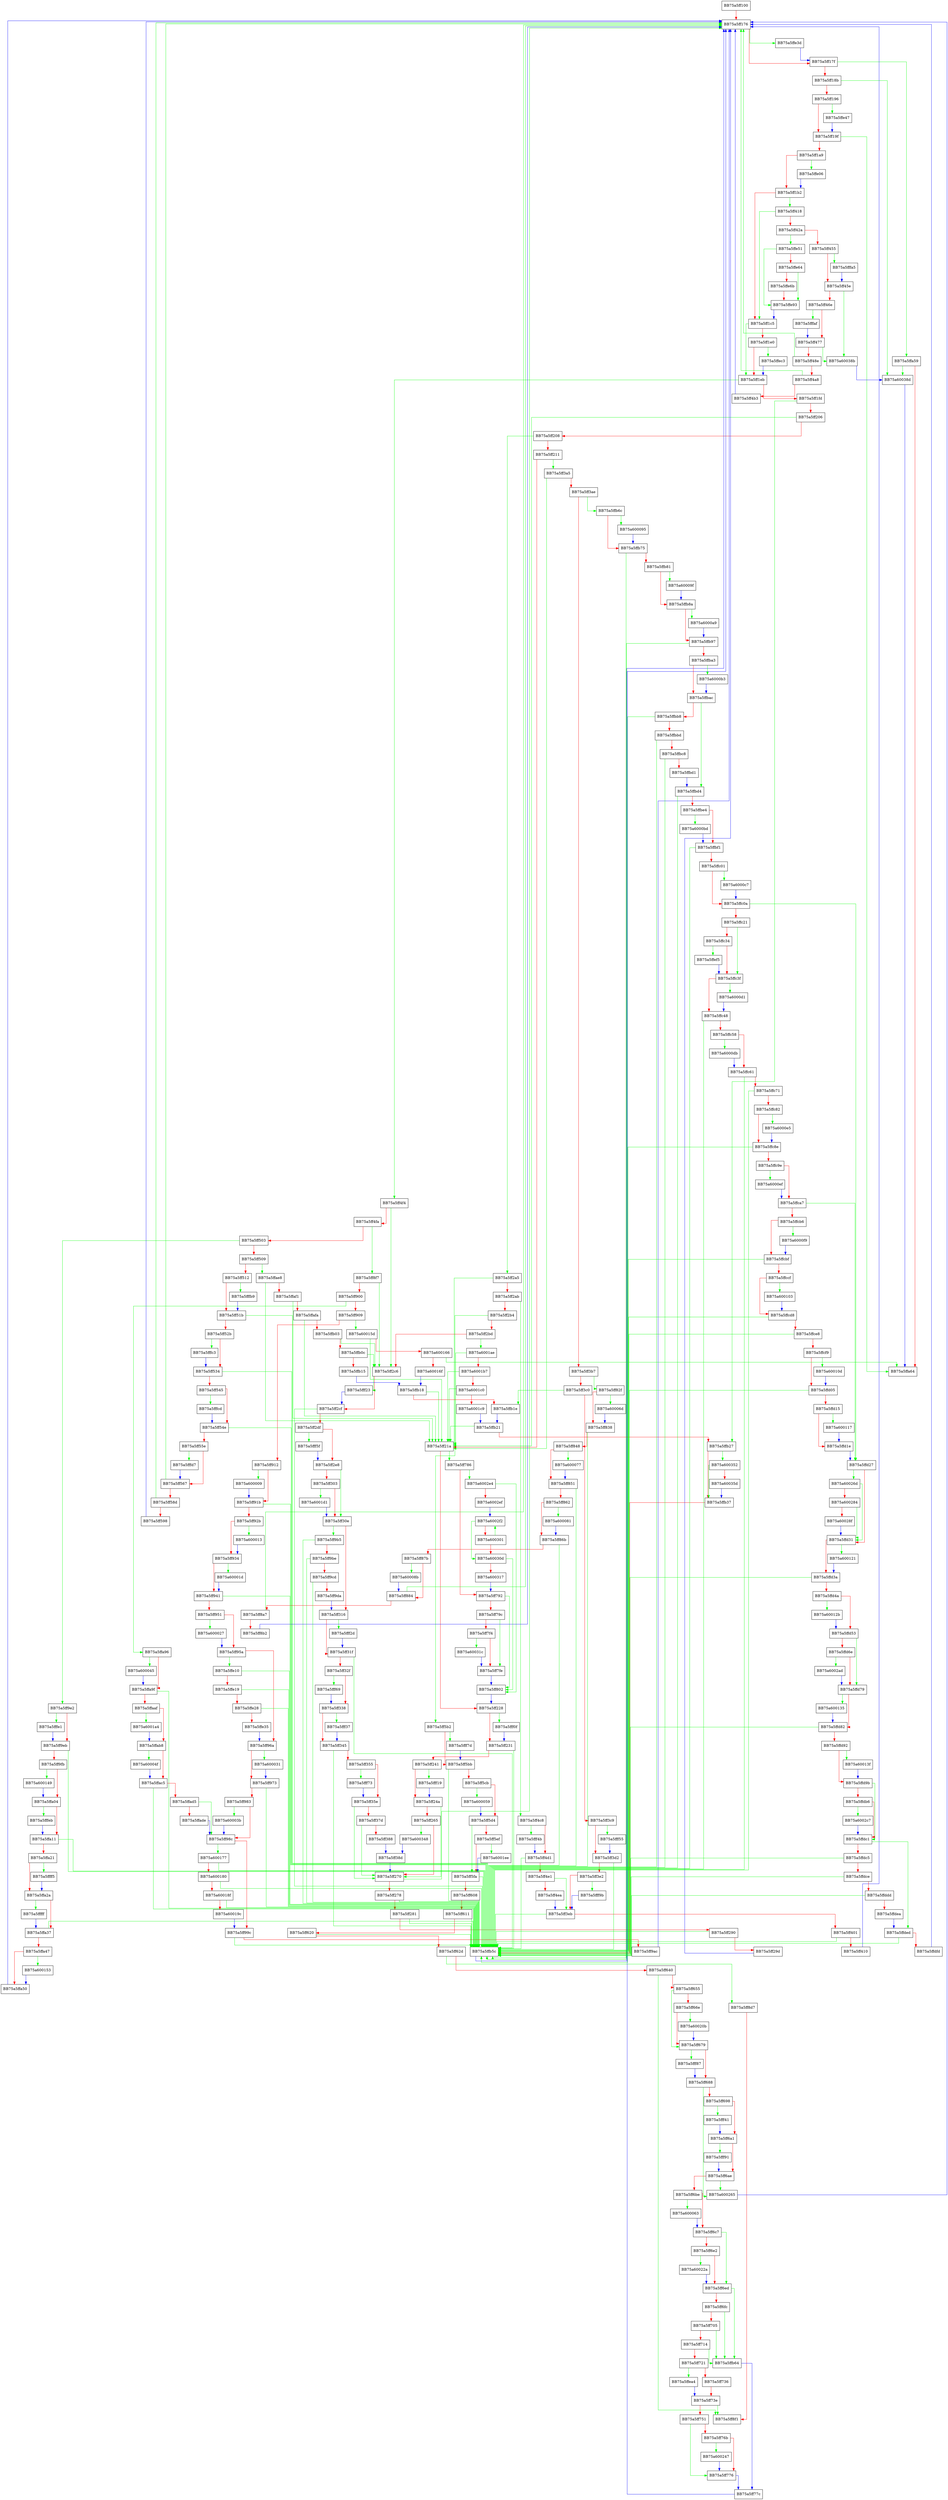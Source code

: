 digraph O97dirparser {
  node [shape="box"];
  graph [splines=ortho];
  BB75a5ff100 -> BB75a5ff176 [color="red"];
  BB75a5ff176 -> BB75a5ffe3d [color="green"];
  BB75a5ff176 -> BB75a5ff17f [color="red"];
  BB75a5ff17f -> BB75a5ffa59 [color="green"];
  BB75a5ff17f -> BB75a5ff18b [color="red"];
  BB75a5ff18b -> BB75a60038d [color="green"];
  BB75a5ff18b -> BB75a5ff196 [color="red"];
  BB75a5ff196 -> BB75a5ffe47 [color="green"];
  BB75a5ff196 -> BB75a5ff19f [color="red"];
  BB75a5ff19f -> BB75a5ffa64 [color="green"];
  BB75a5ff19f -> BB75a5ff1a9 [color="red"];
  BB75a5ff1a9 -> BB75a5ffe06 [color="green"];
  BB75a5ff1a9 -> BB75a5ff1b2 [color="red"];
  BB75a5ff1b2 -> BB75a5ff418 [color="green"];
  BB75a5ff1b2 -> BB75a5ff1c5 [color="red"];
  BB75a5ff1c5 -> BB75a5ff1eb [color="green"];
  BB75a5ff1c5 -> BB75a5ff1e0 [color="red"];
  BB75a5ff1e0 -> BB75a5ffec3 [color="green"];
  BB75a5ff1e0 -> BB75a5ff1eb [color="red"];
  BB75a5ff1eb -> BB75a5ff4f4 [color="green"];
  BB75a5ff1eb -> BB75a5ff1fd [color="red"];
  BB75a5ff1fd -> BB75a5ffb27 [color="green"];
  BB75a5ff1fd -> BB75a5ff206 [color="red"];
  BB75a5ff206 -> BB75a5ff21a [color="green"];
  BB75a5ff206 -> BB75a5ff208 [color="red"];
  BB75a5ff208 -> BB75a5ff2a5 [color="green"];
  BB75a5ff208 -> BB75a5ff211 [color="red"];
  BB75a5ff211 -> BB75a5ff3a5 [color="green"];
  BB75a5ff211 -> BB75a5ff21a [color="red"];
  BB75a5ff21a -> BB75a5ff786 [color="green"];
  BB75a5ff21a -> BB75a5ff228 [color="red"];
  BB75a5ff228 -> BB75a5fff0f [color="green"];
  BB75a5ff228 -> BB75a5ff231 [color="red"];
  BB75a5ff231 -> BB75a5ffb5c [color="green"];
  BB75a5ff231 -> BB75a5ff241 [color="red"];
  BB75a5ff241 -> BB75a5fff19 [color="green"];
  BB75a5ff241 -> BB75a5ff24a [color="red"];
  BB75a5ff24a -> BB75a5ff270 [color="green"];
  BB75a5ff24a -> BB75a5ff265 [color="red"];
  BB75a5ff265 -> BB75a600348 [color="green"];
  BB75a5ff265 -> BB75a5ff270 [color="red"];
  BB75a5ff270 -> BB75a5ff176 [color="green"];
  BB75a5ff270 -> BB75a5ff278 [color="red"];
  BB75a5ff278 -> BB75a5ffb5c [color="green"];
  BB75a5ff278 -> BB75a5ff281 [color="red"];
  BB75a5ff281 -> BB75a5ffb5c [color="green"];
  BB75a5ff281 -> BB75a5ff290 [color="red"];
  BB75a5ff290 -> BB75a5ffb5c [color="green"];
  BB75a5ff290 -> BB75a5ff29d [color="red"];
  BB75a5ff29d -> BB75a5ff176 [color="blue"];
  BB75a5ff2a5 -> BB75a5ff21a [color="green"];
  BB75a5ff2a5 -> BB75a5ff2ab [color="red"];
  BB75a5ff2ab -> BB75a5ff4c8 [color="green"];
  BB75a5ff2ab -> BB75a5ff2b4 [color="red"];
  BB75a5ff2b4 -> BB75a5ff5b2 [color="green"];
  BB75a5ff2b4 -> BB75a5ff2bd [color="red"];
  BB75a5ff2bd -> BB75a6001ae [color="green"];
  BB75a5ff2bd -> BB75a5ff2c6 [color="red"];
  BB75a5ff2c6 -> BB75a5fff23 [color="green"];
  BB75a5ff2c6 -> BB75a5ff2cf [color="red"];
  BB75a5ff2cf -> BB75a5ffb5c [color="green"];
  BB75a5ff2cf -> BB75a5ff2df [color="red"];
  BB75a5ff2df -> BB75a5fff5f [color="green"];
  BB75a5ff2df -> BB75a5ff2e8 [color="red"];
  BB75a5ff2e8 -> BB75a5ff30e [color="green"];
  BB75a5ff2e8 -> BB75a5ff303 [color="red"];
  BB75a5ff303 -> BB75a6001d1 [color="green"];
  BB75a5ff303 -> BB75a5ff30e [color="red"];
  BB75a5ff30e -> BB75a5ff9b5 [color="green"];
  BB75a5ff30e -> BB75a5ff316 [color="red"];
  BB75a5ff316 -> BB75a5fff2d [color="green"];
  BB75a5ff316 -> BB75a5ff31f [color="red"];
  BB75a5ff31f -> BB75a5ffb5c [color="green"];
  BB75a5ff31f -> BB75a5ff32f [color="red"];
  BB75a5ff32f -> BB75a5fff69 [color="green"];
  BB75a5ff32f -> BB75a5ff338 [color="red"];
  BB75a5ff338 -> BB75a5fff37 [color="green"];
  BB75a5ff338 -> BB75a5ff345 [color="red"];
  BB75a5ff345 -> BB75a5ffb5c [color="green"];
  BB75a5ff345 -> BB75a5ff355 [color="red"];
  BB75a5ff355 -> BB75a5fff73 [color="green"];
  BB75a5ff355 -> BB75a5ff35e [color="red"];
  BB75a5ff35e -> BB75a5ff270 [color="green"];
  BB75a5ff35e -> BB75a5ff37d [color="red"];
  BB75a5ff37d -> BB75a5ff270 [color="green"];
  BB75a5ff37d -> BB75a5ff388 [color="red"];
  BB75a5ff388 -> BB75a5ff38d [color="blue"];
  BB75a5ff38d -> BB75a5ff270 [color="blue"];
  BB75a5ff3a5 -> BB75a5ff21a [color="green"];
  BB75a5ff3a5 -> BB75a5ff3ae [color="red"];
  BB75a5ff3ae -> BB75a5ffb6c [color="green"];
  BB75a5ff3ae -> BB75a5ff3b7 [color="red"];
  BB75a5ff3b7 -> BB75a5ff82f [color="green"];
  BB75a5ff3b7 -> BB75a5ff3c0 [color="red"];
  BB75a5ff3c0 -> BB75a5ffb1e [color="green"];
  BB75a5ff3c0 -> BB75a5ff3c9 [color="red"];
  BB75a5ff3c9 -> BB75a5fff55 [color="green"];
  BB75a5ff3c9 -> BB75a5ff3d2 [color="red"];
  BB75a5ff3d2 -> BB75a5ffb5c [color="green"];
  BB75a5ff3d2 -> BB75a5ff3e2 [color="red"];
  BB75a5ff3e2 -> BB75a5fff9b [color="green"];
  BB75a5ff3e2 -> BB75a5ff3eb [color="red"];
  BB75a5ff3eb -> BB75a5ffb5c [color="green"];
  BB75a5ff3eb -> BB75a5ff401 [color="red"];
  BB75a5ff401 -> BB75a5ffb5c [color="green"];
  BB75a5ff401 -> BB75a5ff410 [color="red"];
  BB75a5ff410 -> BB75a5ff176 [color="blue"];
  BB75a5ff418 -> BB75a5ff1c5 [color="green"];
  BB75a5ff418 -> BB75a5ff42a [color="red"];
  BB75a5ff42a -> BB75a5ffe51 [color="green"];
  BB75a5ff42a -> BB75a5ff455 [color="red"];
  BB75a5ff455 -> BB75a5fffa5 [color="green"];
  BB75a5ff455 -> BB75a5ff45e [color="red"];
  BB75a5ff45e -> BB75a60038b [color="green"];
  BB75a5ff45e -> BB75a5ff46e [color="red"];
  BB75a5ff46e -> BB75a5fffaf [color="green"];
  BB75a5ff46e -> BB75a5ff477 [color="red"];
  BB75a5ff477 -> BB75a60038b [color="green"];
  BB75a5ff477 -> BB75a5ff48e [color="red"];
  BB75a5ff48e -> BB75a5ff176 [color="green"];
  BB75a5ff48e -> BB75a5ff4a8 [color="red"];
  BB75a5ff4a8 -> BB75a5ff176 [color="green"];
  BB75a5ff4a8 -> BB75a5ff4b3 [color="red"];
  BB75a5ff4b3 -> BB75a5ff176 [color="blue"];
  BB75a5ff4c8 -> BB75a5fff4b [color="green"];
  BB75a5ff4c8 -> BB75a5ff4d1 [color="red"];
  BB75a5ff4d1 -> BB75a5ffb5c [color="green"];
  BB75a5ff4d1 -> BB75a5ff4e1 [color="red"];
  BB75a5ff4e1 -> BB75a5ff3eb [color="green"];
  BB75a5ff4e1 -> BB75a5ff4ea [color="red"];
  BB75a5ff4ea -> BB75a5ff3eb [color="blue"];
  BB75a5ff4f4 -> BB75a5ff2c6 [color="green"];
  BB75a5ff4f4 -> BB75a5ff4fa [color="red"];
  BB75a5ff4fa -> BB75a5ff8f7 [color="green"];
  BB75a5ff4fa -> BB75a5ff503 [color="red"];
  BB75a5ff503 -> BB75a5ff9e2 [color="green"];
  BB75a5ff503 -> BB75a5ff509 [color="red"];
  BB75a5ff509 -> BB75a5ffae8 [color="green"];
  BB75a5ff509 -> BB75a5ff512 [color="red"];
  BB75a5ff512 -> BB75a5fffb9 [color="green"];
  BB75a5ff512 -> BB75a5ff51b [color="red"];
  BB75a5ff51b -> BB75a5ffb5c [color="green"];
  BB75a5ff51b -> BB75a5ff52b [color="red"];
  BB75a5ff52b -> BB75a5fffc3 [color="green"];
  BB75a5ff52b -> BB75a5ff534 [color="red"];
  BB75a5ff534 -> BB75a5ffb5c [color="green"];
  BB75a5ff534 -> BB75a5ff545 [color="red"];
  BB75a5ff545 -> BB75a5fffcd [color="green"];
  BB75a5ff545 -> BB75a5ff54e [color="red"];
  BB75a5ff54e -> BB75a5ffb5c [color="green"];
  BB75a5ff54e -> BB75a5ff55e [color="red"];
  BB75a5ff55e -> BB75a5fffd7 [color="green"];
  BB75a5ff55e -> BB75a5ff567 [color="red"];
  BB75a5ff567 -> BB75a5ff176 [color="green"];
  BB75a5ff567 -> BB75a5ff58d [color="red"];
  BB75a5ff58d -> BB75a5ff176 [color="green"];
  BB75a5ff58d -> BB75a5ff598 [color="red"];
  BB75a5ff598 -> BB75a5ff176 [color="blue"];
  BB75a5ff5b2 -> BB75a5fff7d [color="green"];
  BB75a5ff5b2 -> BB75a5ff5bb [color="red"];
  BB75a5ff5bb -> BB75a5ffb5c [color="green"];
  BB75a5ff5bb -> BB75a5ff5cb [color="red"];
  BB75a5ff5cb -> BB75a600059 [color="green"];
  BB75a5ff5cb -> BB75a5ff5d4 [color="red"];
  BB75a5ff5d4 -> BB75a5ff5fa [color="green"];
  BB75a5ff5d4 -> BB75a5ff5ef [color="red"];
  BB75a5ff5ef -> BB75a6001ee [color="green"];
  BB75a5ff5ef -> BB75a5ff5fa [color="red"];
  BB75a5ff5fa -> BB75a5ffb5c [color="green"];
  BB75a5ff5fa -> BB75a5ff608 [color="red"];
  BB75a5ff608 -> BB75a5ffb5c [color="green"];
  BB75a5ff608 -> BB75a5ff611 [color="red"];
  BB75a5ff611 -> BB75a5ffb5c [color="green"];
  BB75a5ff611 -> BB75a5ff620 [color="red"];
  BB75a5ff620 -> BB75a5ffb5c [color="green"];
  BB75a5ff620 -> BB75a5ff62d [color="red"];
  BB75a5ff62d -> BB75a5ff8d7 [color="green"];
  BB75a5ff62d -> BB75a5ff640 [color="red"];
  BB75a5ff640 -> BB75a5ff8f1 [color="green"];
  BB75a5ff640 -> BB75a5ff655 [color="red"];
  BB75a5ff655 -> BB75a5ff679 [color="green"];
  BB75a5ff655 -> BB75a5ff66e [color="red"];
  BB75a5ff66e -> BB75a60020b [color="green"];
  BB75a5ff66e -> BB75a5ff679 [color="red"];
  BB75a5ff679 -> BB75a5fff87 [color="green"];
  BB75a5ff679 -> BB75a5ff688 [color="red"];
  BB75a5ff688 -> BB75a600265 [color="green"];
  BB75a5ff688 -> BB75a5ff698 [color="red"];
  BB75a5ff698 -> BB75a5fff41 [color="green"];
  BB75a5ff698 -> BB75a5ff6a1 [color="red"];
  BB75a5ff6a1 -> BB75a5fff91 [color="green"];
  BB75a5ff6a1 -> BB75a5ff6ae [color="red"];
  BB75a5ff6ae -> BB75a600265 [color="green"];
  BB75a5ff6ae -> BB75a5ff6be [color="red"];
  BB75a5ff6be -> BB75a600063 [color="green"];
  BB75a5ff6be -> BB75a5ff6c7 [color="red"];
  BB75a5ff6c7 -> BB75a5ff6ed [color="green"];
  BB75a5ff6c7 -> BB75a5ff6e2 [color="red"];
  BB75a5ff6e2 -> BB75a60022a [color="green"];
  BB75a5ff6e2 -> BB75a5ff6ed [color="red"];
  BB75a5ff6ed -> BB75a5ffb64 [color="green"];
  BB75a5ff6ed -> BB75a5ff6fc [color="red"];
  BB75a5ff6fc -> BB75a5ffb64 [color="green"];
  BB75a5ff6fc -> BB75a5ff705 [color="red"];
  BB75a5ff705 -> BB75a5ffb64 [color="green"];
  BB75a5ff705 -> BB75a5ff714 [color="red"];
  BB75a5ff714 -> BB75a5ffb64 [color="green"];
  BB75a5ff714 -> BB75a5ff721 [color="red"];
  BB75a5ff721 -> BB75a5ffea4 [color="green"];
  BB75a5ff721 -> BB75a5ff736 [color="red"];
  BB75a5ff736 -> BB75a5ff73e [color="red"];
  BB75a5ff73e -> BB75a5ff8f1 [color="green"];
  BB75a5ff73e -> BB75a5ff751 [color="red"];
  BB75a5ff751 -> BB75a5ff776 [color="green"];
  BB75a5ff751 -> BB75a5ff76b [color="red"];
  BB75a5ff76b -> BB75a600247 [color="green"];
  BB75a5ff76b -> BB75a5ff776 [color="red"];
  BB75a5ff776 -> BB75a5ff77c [color="blue"];
  BB75a5ff77c -> BB75a5ff176 [color="blue"];
  BB75a5ff786 -> BB75a6002e4 [color="green"];
  BB75a5ff786 -> BB75a5ff792 [color="red"];
  BB75a5ff792 -> BB75a5ff802 [color="green"];
  BB75a5ff792 -> BB75a5ff79c [color="red"];
  BB75a5ff79c -> BB75a5ff7fe [color="green"];
  BB75a5ff79c -> BB75a5ff7f4 [color="red"];
  BB75a5ff7f4 -> BB75a60031c [color="green"];
  BB75a5ff7f4 -> BB75a5ff7fe [color="red"];
  BB75a5ff7fe -> BB75a5ff802 [color="blue"];
  BB75a5ff802 -> BB75a5ff228 [color="blue"];
  BB75a5ff82f -> BB75a60006d [color="green"];
  BB75a5ff82f -> BB75a5ff838 [color="red"];
  BB75a5ff838 -> BB75a5ffb5c [color="green"];
  BB75a5ff838 -> BB75a5ff848 [color="red"];
  BB75a5ff848 -> BB75a600077 [color="green"];
  BB75a5ff848 -> BB75a5ff851 [color="red"];
  BB75a5ff851 -> BB75a5ffb5c [color="green"];
  BB75a5ff851 -> BB75a5ff862 [color="red"];
  BB75a5ff862 -> BB75a600081 [color="green"];
  BB75a5ff862 -> BB75a5ff86b [color="red"];
  BB75a5ff86b -> BB75a5ffb5c [color="green"];
  BB75a5ff86b -> BB75a5ff87b [color="red"];
  BB75a5ff87b -> BB75a60008b [color="green"];
  BB75a5ff87b -> BB75a5ff884 [color="red"];
  BB75a5ff884 -> BB75a5ff176 [color="green"];
  BB75a5ff884 -> BB75a5ff8a7 [color="red"];
  BB75a5ff8a7 -> BB75a5ff176 [color="green"];
  BB75a5ff8a7 -> BB75a5ff8b2 [color="red"];
  BB75a5ff8b2 -> BB75a5ff176 [color="blue"];
  BB75a5ff8d7 -> BB75a5ff8f1 [color="red"];
  BB75a5ff8f7 -> BB75a5ff2c6 [color="green"];
  BB75a5ff8f7 -> BB75a5ff900 [color="red"];
  BB75a5ff900 -> BB75a5ffa96 [color="green"];
  BB75a5ff900 -> BB75a5ff909 [color="red"];
  BB75a5ff909 -> BB75a60015d [color="green"];
  BB75a5ff909 -> BB75a5ff912 [color="red"];
  BB75a5ff912 -> BB75a600009 [color="green"];
  BB75a5ff912 -> BB75a5ff91b [color="red"];
  BB75a5ff91b -> BB75a5ffb5c [color="green"];
  BB75a5ff91b -> BB75a5ff92b [color="red"];
  BB75a5ff92b -> BB75a600013 [color="green"];
  BB75a5ff92b -> BB75a5ff934 [color="red"];
  BB75a5ff934 -> BB75a60001d [color="green"];
  BB75a5ff934 -> BB75a5ff941 [color="red"];
  BB75a5ff941 -> BB75a5ffb5c [color="green"];
  BB75a5ff941 -> BB75a5ff951 [color="red"];
  BB75a5ff951 -> BB75a600027 [color="green"];
  BB75a5ff951 -> BB75a5ff95a [color="red"];
  BB75a5ff95a -> BB75a5ffe10 [color="green"];
  BB75a5ff95a -> BB75a5ff96a [color="red"];
  BB75a5ff96a -> BB75a600031 [color="green"];
  BB75a5ff96a -> BB75a5ff973 [color="red"];
  BB75a5ff973 -> BB75a5ffb5c [color="green"];
  BB75a5ff973 -> BB75a5ff983 [color="red"];
  BB75a5ff983 -> BB75a60003b [color="green"];
  BB75a5ff983 -> BB75a5ff98c [color="red"];
  BB75a5ff98c -> BB75a600177 [color="green"];
  BB75a5ff98c -> BB75a5ff99c [color="red"];
  BB75a5ff99c -> BB75a5ffb5c [color="green"];
  BB75a5ff99c -> BB75a5ff9ac [color="red"];
  BB75a5ff9ac -> BB75a5ff176 [color="blue"];
  BB75a5ff9b5 -> BB75a5ffb5c [color="green"];
  BB75a5ff9b5 -> BB75a5ff9be [color="red"];
  BB75a5ff9be -> BB75a5ffb5c [color="green"];
  BB75a5ff9be -> BB75a5ff9cd [color="red"];
  BB75a5ff9cd -> BB75a5ffb5c [color="green"];
  BB75a5ff9cd -> BB75a5ff9da [color="red"];
  BB75a5ff9da -> BB75a5ff316 [color="blue"];
  BB75a5ff9e2 -> BB75a5fffe1 [color="green"];
  BB75a5ff9e2 -> BB75a5ff9eb [color="red"];
  BB75a5ff9eb -> BB75a5ffb5c [color="green"];
  BB75a5ff9eb -> BB75a5ff9fb [color="red"];
  BB75a5ff9fb -> BB75a600149 [color="green"];
  BB75a5ff9fb -> BB75a5ffa04 [color="red"];
  BB75a5ffa04 -> BB75a5fffeb [color="green"];
  BB75a5ffa04 -> BB75a5ffa11 [color="red"];
  BB75a5ffa11 -> BB75a5ffb5c [color="green"];
  BB75a5ffa11 -> BB75a5ffa21 [color="red"];
  BB75a5ffa21 -> BB75a5ffff5 [color="green"];
  BB75a5ffa21 -> BB75a5ffa2a [color="red"];
  BB75a5ffa2a -> BB75a5fffff [color="green"];
  BB75a5ffa2a -> BB75a5ffa37 [color="red"];
  BB75a5ffa37 -> BB75a5ffb5c [color="green"];
  BB75a5ffa37 -> BB75a5ffa47 [color="red"];
  BB75a5ffa47 -> BB75a600153 [color="green"];
  BB75a5ffa47 -> BB75a5ffa50 [color="red"];
  BB75a5ffa50 -> BB75a5ff176 [color="blue"];
  BB75a5ffa59 -> BB75a60038d [color="green"];
  BB75a5ffa59 -> BB75a5ffa64 [color="red"];
  BB75a5ffa96 -> BB75a600045 [color="green"];
  BB75a5ffa96 -> BB75a5ffa9f [color="red"];
  BB75a5ffa9f -> BB75a5ffb5c [color="green"];
  BB75a5ffa9f -> BB75a5ffaaf [color="red"];
  BB75a5ffaaf -> BB75a6001a4 [color="green"];
  BB75a5ffaaf -> BB75a5ffab8 [color="red"];
  BB75a5ffab8 -> BB75a60004f [color="green"];
  BB75a5ffab8 -> BB75a5ffac5 [color="red"];
  BB75a5ffac5 -> BB75a5ffb5c [color="green"];
  BB75a5ffac5 -> BB75a5ffad5 [color="red"];
  BB75a5ffad5 -> BB75a5ff98c [color="green"];
  BB75a5ffad5 -> BB75a5ffade [color="red"];
  BB75a5ffade -> BB75a5ff98c [color="blue"];
  BB75a5ffae8 -> BB75a5ff21a [color="green"];
  BB75a5ffae8 -> BB75a5ffaf1 [color="red"];
  BB75a5ffaf1 -> BB75a5ff21a [color="green"];
  BB75a5ffaf1 -> BB75a5ffafa [color="red"];
  BB75a5ffafa -> BB75a5ff21a [color="green"];
  BB75a5ffafa -> BB75a5ffb03 [color="red"];
  BB75a5ffb03 -> BB75a5ff2c6 [color="green"];
  BB75a5ffb03 -> BB75a5ffb0c [color="red"];
  BB75a5ffb0c -> BB75a5ff2c6 [color="green"];
  BB75a5ffb0c -> BB75a5ffb15 [color="red"];
  BB75a5ffb15 -> BB75a5ffb18 [color="blue"];
  BB75a5ffb18 -> BB75a5ff21a [color="green"];
  BB75a5ffb18 -> BB75a5ffb1e [color="red"];
  BB75a5ffb1e -> BB75a5ffb21 [color="blue"];
  BB75a5ffb21 -> BB75a5ff21a [color="green"];
  BB75a5ffb21 -> BB75a5ffb27 [color="red"];
  BB75a5ffb27 -> BB75a600352 [color="green"];
  BB75a5ffb27 -> BB75a5ffb37 [color="red"];
  BB75a5ffb37 -> BB75a5ffb5c [color="red"];
  BB75a5ffb5c -> BB75a5ff176 [color="blue"];
  BB75a5ffb64 -> BB75a5ff77c [color="blue"];
  BB75a5ffb6c -> BB75a600095 [color="green"];
  BB75a5ffb6c -> BB75a5ffb75 [color="red"];
  BB75a5ffb75 -> BB75a5ffb5c [color="green"];
  BB75a5ffb75 -> BB75a5ffb81 [color="red"];
  BB75a5ffb81 -> BB75a60009f [color="green"];
  BB75a5ffb81 -> BB75a5ffb8a [color="red"];
  BB75a5ffb8a -> BB75a6000a9 [color="green"];
  BB75a5ffb8a -> BB75a5ffb97 [color="red"];
  BB75a5ffb97 -> BB75a5ffb5c [color="green"];
  BB75a5ffb97 -> BB75a5ffba3 [color="red"];
  BB75a5ffba3 -> BB75a6000b3 [color="green"];
  BB75a5ffba3 -> BB75a5ffbac [color="red"];
  BB75a5ffbac -> BB75a5ffbd4 [color="green"];
  BB75a5ffbac -> BB75a5ffbb8 [color="red"];
  BB75a5ffbb8 -> BB75a5ffb5c [color="green"];
  BB75a5ffbb8 -> BB75a5ffbbd [color="red"];
  BB75a5ffbbd -> BB75a5ffb5c [color="green"];
  BB75a5ffbbd -> BB75a5ffbc8 [color="red"];
  BB75a5ffbc8 -> BB75a5ffb5c [color="green"];
  BB75a5ffbc8 -> BB75a5ffbd1 [color="red"];
  BB75a5ffbd1 -> BB75a5ffbd4 [color="blue"];
  BB75a5ffbd4 -> BB75a5ffb5c [color="green"];
  BB75a5ffbd4 -> BB75a5ffbe4 [color="red"];
  BB75a5ffbe4 -> BB75a6000bd [color="green"];
  BB75a5ffbe4 -> BB75a5ffbf1 [color="red"];
  BB75a5ffbf1 -> BB75a5ffb5c [color="green"];
  BB75a5ffbf1 -> BB75a5ffc01 [color="red"];
  BB75a5ffc01 -> BB75a6000c7 [color="green"];
  BB75a5ffc01 -> BB75a5ffc0a [color="red"];
  BB75a5ffc0a -> BB75a5ffd27 [color="green"];
  BB75a5ffc0a -> BB75a5ffc21 [color="red"];
  BB75a5ffc21 -> BB75a5ffc3f [color="green"];
  BB75a5ffc21 -> BB75a5ffc34 [color="red"];
  BB75a5ffc34 -> BB75a5ffef5 [color="green"];
  BB75a5ffc34 -> BB75a5ffc3f [color="red"];
  BB75a5ffc3f -> BB75a6000d1 [color="green"];
  BB75a5ffc3f -> BB75a5ffc48 [color="red"];
  BB75a5ffc48 -> BB75a5ffb5c [color="green"];
  BB75a5ffc48 -> BB75a5ffc58 [color="red"];
  BB75a5ffc58 -> BB75a6000db [color="green"];
  BB75a5ffc58 -> BB75a5ffc61 [color="red"];
  BB75a5ffc61 -> BB75a5ffb5c [color="green"];
  BB75a5ffc61 -> BB75a5ffc71 [color="red"];
  BB75a5ffc71 -> BB75a5ffb5c [color="green"];
  BB75a5ffc71 -> BB75a5ffc82 [color="red"];
  BB75a5ffc82 -> BB75a6000e5 [color="green"];
  BB75a5ffc82 -> BB75a5ffc8e [color="red"];
  BB75a5ffc8e -> BB75a5ffb5c [color="green"];
  BB75a5ffc8e -> BB75a5ffc9e [color="red"];
  BB75a5ffc9e -> BB75a6000ef [color="green"];
  BB75a5ffc9e -> BB75a5ffca7 [color="red"];
  BB75a5ffca7 -> BB75a5ffd27 [color="green"];
  BB75a5ffca7 -> BB75a5ffcb6 [color="red"];
  BB75a5ffcb6 -> BB75a6000f9 [color="green"];
  BB75a5ffcb6 -> BB75a5ffcbf [color="red"];
  BB75a5ffcbf -> BB75a5ffb5c [color="green"];
  BB75a5ffcbf -> BB75a5ffccf [color="red"];
  BB75a5ffccf -> BB75a600103 [color="green"];
  BB75a5ffccf -> BB75a5ffcd8 [color="red"];
  BB75a5ffcd8 -> BB75a5ffb5c [color="green"];
  BB75a5ffcd8 -> BB75a5ffce8 [color="red"];
  BB75a5ffce8 -> BB75a5ffb5c [color="green"];
  BB75a5ffce8 -> BB75a5ffcf9 [color="red"];
  BB75a5ffcf9 -> BB75a60010d [color="green"];
  BB75a5ffcf9 -> BB75a5ffd05 [color="red"];
  BB75a5ffd05 -> BB75a5ffb5c [color="green"];
  BB75a5ffd05 -> BB75a5ffd15 [color="red"];
  BB75a5ffd15 -> BB75a600117 [color="green"];
  BB75a5ffd15 -> BB75a5ffd1e [color="red"];
  BB75a5ffd1e -> BB75a5ffd27 [color="blue"];
  BB75a5ffd27 -> BB75a60026d [color="green"];
  BB75a5ffd27 -> BB75a5ffd31 [color="red"];
  BB75a5ffd31 -> BB75a600121 [color="green"];
  BB75a5ffd31 -> BB75a5ffd3a [color="red"];
  BB75a5ffd3a -> BB75a5ffb5c [color="green"];
  BB75a5ffd3a -> BB75a5ffd4a [color="red"];
  BB75a5ffd4a -> BB75a60012b [color="green"];
  BB75a5ffd4a -> BB75a5ffd53 [color="red"];
  BB75a5ffd53 -> BB75a5ffd79 [color="green"];
  BB75a5ffd53 -> BB75a5ffd6e [color="red"];
  BB75a5ffd6e -> BB75a6002ad [color="green"];
  BB75a5ffd6e -> BB75a5ffd79 [color="red"];
  BB75a5ffd79 -> BB75a600135 [color="green"];
  BB75a5ffd79 -> BB75a5ffd82 [color="red"];
  BB75a5ffd82 -> BB75a5ffb5c [color="green"];
  BB75a5ffd82 -> BB75a5ffd92 [color="red"];
  BB75a5ffd92 -> BB75a60013f [color="green"];
  BB75a5ffd92 -> BB75a5ffd9b [color="red"];
  BB75a5ffd9b -> BB75a5ffdc1 [color="green"];
  BB75a5ffd9b -> BB75a5ffdb6 [color="red"];
  BB75a5ffdb6 -> BB75a6002c7 [color="green"];
  BB75a5ffdb6 -> BB75a5ffdc1 [color="red"];
  BB75a5ffdc1 -> BB75a5ffded [color="green"];
  BB75a5ffdc1 -> BB75a5ffdc5 [color="red"];
  BB75a5ffdc5 -> BB75a5ffb5c [color="green"];
  BB75a5ffdc5 -> BB75a5ffdce [color="red"];
  BB75a5ffdce -> BB75a5ffb5c [color="green"];
  BB75a5ffdce -> BB75a5ffddd [color="red"];
  BB75a5ffddd -> BB75a5ffb5c [color="green"];
  BB75a5ffddd -> BB75a5ffdea [color="red"];
  BB75a5ffdea -> BB75a5ffded [color="blue"];
  BB75a5ffded -> BB75a5ffb5c [color="green"];
  BB75a5ffded -> BB75a5ffdfd [color="red"];
  BB75a5ffdfd -> BB75a5ff176 [color="blue"];
  BB75a5ffe06 -> BB75a5ff1b2 [color="blue"];
  BB75a5ffe10 -> BB75a5ffb5c [color="green"];
  BB75a5ffe10 -> BB75a5ffe19 [color="red"];
  BB75a5ffe19 -> BB75a5ffb5c [color="green"];
  BB75a5ffe19 -> BB75a5ffe28 [color="red"];
  BB75a5ffe28 -> BB75a5ffb5c [color="green"];
  BB75a5ffe28 -> BB75a5ffe35 [color="red"];
  BB75a5ffe35 -> BB75a5ff96a [color="blue"];
  BB75a5ffe3d -> BB75a5ff17f [color="blue"];
  BB75a5ffe47 -> BB75a5ff19f [color="blue"];
  BB75a5ffe51 -> BB75a5ffe93 [color="green"];
  BB75a5ffe51 -> BB75a5ffe64 [color="red"];
  BB75a5ffe64 -> BB75a5ffe93 [color="green"];
  BB75a5ffe64 -> BB75a5ffe6b [color="red"];
  BB75a5ffe6b -> BB75a5ffe93 [color="red"];
  BB75a5ffe93 -> BB75a5ff1c5 [color="blue"];
  BB75a5ffea4 -> BB75a5ff73e [color="blue"];
  BB75a5ffec3 -> BB75a5ff1eb [color="blue"];
  BB75a5ffef5 -> BB75a5ffc3f [color="blue"];
  BB75a5fff0f -> BB75a5ff231 [color="blue"];
  BB75a5fff19 -> BB75a5ff24a [color="blue"];
  BB75a5fff23 -> BB75a5ff2cf [color="blue"];
  BB75a5fff2d -> BB75a5ff31f [color="blue"];
  BB75a5fff37 -> BB75a5ff345 [color="blue"];
  BB75a5fff41 -> BB75a5ff6a1 [color="blue"];
  BB75a5fff4b -> BB75a5ff4d1 [color="blue"];
  BB75a5fff55 -> BB75a5ff3d2 [color="blue"];
  BB75a5fff5f -> BB75a5ff2e8 [color="blue"];
  BB75a5fff69 -> BB75a5ff338 [color="blue"];
  BB75a5fff73 -> BB75a5ff35e [color="blue"];
  BB75a5fff7d -> BB75a5ff5bb [color="blue"];
  BB75a5fff87 -> BB75a5ff688 [color="blue"];
  BB75a5fff91 -> BB75a5ff6ae [color="blue"];
  BB75a5fff9b -> BB75a5ff3eb [color="blue"];
  BB75a5fffa5 -> BB75a5ff45e [color="blue"];
  BB75a5fffaf -> BB75a5ff477 [color="blue"];
  BB75a5fffb9 -> BB75a5ff51b [color="blue"];
  BB75a5fffc3 -> BB75a5ff534 [color="blue"];
  BB75a5fffcd -> BB75a5ff54e [color="blue"];
  BB75a5fffd7 -> BB75a5ff567 [color="blue"];
  BB75a5fffe1 -> BB75a5ff9eb [color="blue"];
  BB75a5fffeb -> BB75a5ffa11 [color="blue"];
  BB75a5ffff5 -> BB75a5ffa2a [color="blue"];
  BB75a5fffff -> BB75a5ffa37 [color="blue"];
  BB75a600009 -> BB75a5ff91b [color="blue"];
  BB75a600013 -> BB75a5ff934 [color="blue"];
  BB75a60001d -> BB75a5ff941 [color="blue"];
  BB75a600027 -> BB75a5ff95a [color="blue"];
  BB75a600031 -> BB75a5ff973 [color="blue"];
  BB75a60003b -> BB75a5ff98c [color="blue"];
  BB75a600045 -> BB75a5ffa9f [color="blue"];
  BB75a60004f -> BB75a5ffac5 [color="blue"];
  BB75a600059 -> BB75a5ff5d4 [color="blue"];
  BB75a600063 -> BB75a5ff6c7 [color="blue"];
  BB75a60006d -> BB75a5ff838 [color="blue"];
  BB75a600077 -> BB75a5ff851 [color="blue"];
  BB75a600081 -> BB75a5ff86b [color="blue"];
  BB75a60008b -> BB75a5ff884 [color="blue"];
  BB75a600095 -> BB75a5ffb75 [color="blue"];
  BB75a60009f -> BB75a5ffb8a [color="blue"];
  BB75a6000a9 -> BB75a5ffb97 [color="blue"];
  BB75a6000b3 -> BB75a5ffbac [color="blue"];
  BB75a6000bd -> BB75a5ffbf1 [color="blue"];
  BB75a6000c7 -> BB75a5ffc0a [color="blue"];
  BB75a6000d1 -> BB75a5ffc48 [color="blue"];
  BB75a6000db -> BB75a5ffc61 [color="blue"];
  BB75a6000e5 -> BB75a5ffc8e [color="blue"];
  BB75a6000ef -> BB75a5ffca7 [color="blue"];
  BB75a6000f9 -> BB75a5ffcbf [color="blue"];
  BB75a600103 -> BB75a5ffcd8 [color="blue"];
  BB75a60010d -> BB75a5ffd05 [color="blue"];
  BB75a600117 -> BB75a5ffd1e [color="blue"];
  BB75a600121 -> BB75a5ffd3a [color="blue"];
  BB75a60012b -> BB75a5ffd53 [color="blue"];
  BB75a600135 -> BB75a5ffd82 [color="blue"];
  BB75a60013f -> BB75a5ffd9b [color="blue"];
  BB75a600149 -> BB75a5ffa04 [color="blue"];
  BB75a600153 -> BB75a5ffa50 [color="blue"];
  BB75a60015d -> BB75a5ff21a [color="green"];
  BB75a60015d -> BB75a600166 [color="red"];
  BB75a600166 -> BB75a5ffa64 [color="green"];
  BB75a600166 -> BB75a60016f [color="red"];
  BB75a60016f -> BB75a5ffb18 [color="blue"];
  BB75a600177 -> BB75a5ffb5c [color="green"];
  BB75a600177 -> BB75a600180 [color="red"];
  BB75a600180 -> BB75a5ffb5c [color="green"];
  BB75a600180 -> BB75a60018f [color="red"];
  BB75a60018f -> BB75a5ffb5c [color="green"];
  BB75a60018f -> BB75a60019c [color="red"];
  BB75a60019c -> BB75a5ff99c [color="blue"];
  BB75a6001a4 -> BB75a5ffab8 [color="blue"];
  BB75a6001ae -> BB75a5ff21a [color="green"];
  BB75a6001ae -> BB75a6001b7 [color="red"];
  BB75a6001b7 -> BB75a5ff21a [color="green"];
  BB75a6001b7 -> BB75a6001c0 [color="red"];
  BB75a6001c0 -> BB75a5ff21a [color="green"];
  BB75a6001c0 -> BB75a6001c9 [color="red"];
  BB75a6001c9 -> BB75a5ffb21 [color="blue"];
  BB75a6001d1 -> BB75a5ff30e [color="blue"];
  BB75a6001ee -> BB75a5ff5fa [color="blue"];
  BB75a60020b -> BB75a5ff679 [color="blue"];
  BB75a60022a -> BB75a5ff6ed [color="blue"];
  BB75a600247 -> BB75a5ff776 [color="blue"];
  BB75a600265 -> BB75a5ff176 [color="blue"];
  BB75a60026d -> BB75a5ffd31 [color="green"];
  BB75a60026d -> BB75a600284 [color="red"];
  BB75a600284 -> BB75a5ffd31 [color="green"];
  BB75a600284 -> BB75a60028f [color="red"];
  BB75a60028f -> BB75a5ffd31 [color="blue"];
  BB75a6002ad -> BB75a5ffd79 [color="blue"];
  BB75a6002c7 -> BB75a5ffdc1 [color="blue"];
  BB75a6002e4 -> BB75a5ff802 [color="green"];
  BB75a6002e4 -> BB75a6002ef [color="red"];
  BB75a6002ef -> BB75a6002f2 [color="blue"];
  BB75a6002f2 -> BB75a60030d [color="green"];
  BB75a6002f2 -> BB75a600301 [color="red"];
  BB75a600301 -> BB75a6002f2 [color="green"];
  BB75a600301 -> BB75a60030d [color="red"];
  BB75a60030d -> BB75a5ff802 [color="green"];
  BB75a60030d -> BB75a600317 [color="red"];
  BB75a600317 -> BB75a5ff792 [color="blue"];
  BB75a60031c -> BB75a5ff7fe [color="blue"];
  BB75a600348 -> BB75a5ff38d [color="blue"];
  BB75a600352 -> BB75a5ffb37 [color="green"];
  BB75a600352 -> BB75a60035d [color="red"];
  BB75a60035d -> BB75a5ffb37 [color="blue"];
  BB75a60038b -> BB75a60038d [color="blue"];
  BB75a60038d -> BB75a5ffa64 [color="blue"];
}